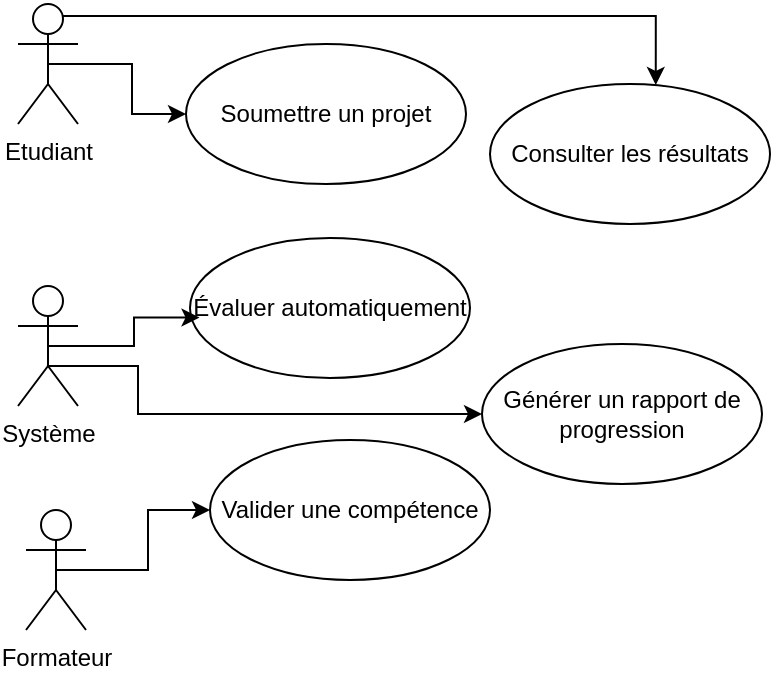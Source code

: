 <mxfile version="28.1.0">
  <diagram name="Page-1" id="CL4NqByKAbxEbBrcqaoR">
    <mxGraphModel dx="1056" dy="598" grid="1" gridSize="10" guides="1" tooltips="1" connect="1" arrows="1" fold="1" page="1" pageScale="1" pageWidth="827" pageHeight="1169" math="0" shadow="0">
      <root>
        <object label="" Etudiant="" id="0">
          <mxCell />
        </object>
        <mxCell id="1" parent="0" />
        <mxCell id="xggS5VsJ9kBAOA8I4eNx-1" value="Etudiant" style="shape=umlActor;verticalLabelPosition=bottom;verticalAlign=top;html=1;" parent="1" vertex="1">
          <mxGeometry x="60" y="300" width="30" height="60" as="geometry" />
        </mxCell>
        <mxCell id="xggS5VsJ9kBAOA8I4eNx-2" value="Système" style="shape=umlActor;verticalLabelPosition=bottom;verticalAlign=top;html=1;" parent="1" vertex="1">
          <mxGeometry x="60" y="441" width="30" height="60" as="geometry" />
        </mxCell>
        <mxCell id="xggS5VsJ9kBAOA8I4eNx-3" value="Formateur" style="shape=umlActor;verticalLabelPosition=bottom;verticalAlign=top;html=1;" parent="1" vertex="1">
          <mxGeometry x="64" y="553" width="30" height="60" as="geometry" />
        </mxCell>
        <mxCell id="xggS5VsJ9kBAOA8I4eNx-6" value="Soumettre un projet" style="ellipse;whiteSpace=wrap;html=1;" parent="1" vertex="1">
          <mxGeometry x="144" y="320" width="140" height="70" as="geometry" />
        </mxCell>
        <mxCell id="xggS5VsJ9kBAOA8I4eNx-7" value="Évaluer automatiquement" style="ellipse;whiteSpace=wrap;html=1;" parent="1" vertex="1">
          <mxGeometry x="146" y="417" width="140" height="70" as="geometry" />
        </mxCell>
        <mxCell id="xggS5VsJ9kBAOA8I4eNx-8" value="Valider une compétence" style="ellipse;whiteSpace=wrap;html=1;" parent="1" vertex="1">
          <mxGeometry x="156" y="518" width="140" height="70" as="geometry" />
        </mxCell>
        <mxCell id="xggS5VsJ9kBAOA8I4eNx-9" value="Consulter les résultats" style="ellipse;whiteSpace=wrap;html=1;" parent="1" vertex="1">
          <mxGeometry x="296" y="340" width="140" height="70" as="geometry" />
        </mxCell>
        <mxCell id="xggS5VsJ9kBAOA8I4eNx-10" value="Générer un rapport de progression" style="ellipse;whiteSpace=wrap;html=1;" parent="1" vertex="1">
          <mxGeometry x="292" y="470" width="140" height="70" as="geometry" />
        </mxCell>
        <mxCell id="xggS5VsJ9kBAOA8I4eNx-13" style="edgeStyle=orthogonalEdgeStyle;rounded=0;orthogonalLoop=1;jettySize=auto;html=1;exitX=0.5;exitY=0.5;exitDx=0;exitDy=0;exitPerimeter=0;entryX=0.034;entryY=0.568;entryDx=0;entryDy=0;entryPerimeter=0;" parent="1" source="xggS5VsJ9kBAOA8I4eNx-2" target="xggS5VsJ9kBAOA8I4eNx-7" edge="1">
          <mxGeometry relative="1" as="geometry" />
        </mxCell>
        <mxCell id="xggS5VsJ9kBAOA8I4eNx-14" style="edgeStyle=orthogonalEdgeStyle;rounded=0;orthogonalLoop=1;jettySize=auto;html=1;exitX=0.5;exitY=0.5;exitDx=0;exitDy=0;exitPerimeter=0;entryX=0;entryY=0.5;entryDx=0;entryDy=0;" parent="1" source="xggS5VsJ9kBAOA8I4eNx-1" target="xggS5VsJ9kBAOA8I4eNx-6" edge="1">
          <mxGeometry relative="1" as="geometry" />
        </mxCell>
        <mxCell id="xggS5VsJ9kBAOA8I4eNx-15" style="edgeStyle=orthogonalEdgeStyle;rounded=0;orthogonalLoop=1;jettySize=auto;html=1;exitX=0.5;exitY=0.5;exitDx=0;exitDy=0;exitPerimeter=0;" parent="1" source="xggS5VsJ9kBAOA8I4eNx-3" target="xggS5VsJ9kBAOA8I4eNx-8" edge="1">
          <mxGeometry relative="1" as="geometry" />
        </mxCell>
        <mxCell id="caCbFTeOiD1S4zZy4s62-1" style="edgeStyle=orthogonalEdgeStyle;rounded=0;orthogonalLoop=1;jettySize=auto;html=1;exitX=0.5;exitY=0.5;exitDx=0;exitDy=0;exitPerimeter=0;" edge="1" parent="1" target="xggS5VsJ9kBAOA8I4eNx-10">
          <mxGeometry relative="1" as="geometry">
            <mxPoint x="74.48" y="481" as="sourcePoint" />
            <mxPoint x="469.48" y="421" as="targetPoint" />
            <Array as="points">
              <mxPoint x="120" y="481" />
              <mxPoint x="120" y="505" />
            </Array>
          </mxGeometry>
        </mxCell>
        <mxCell id="caCbFTeOiD1S4zZy4s62-2" style="edgeStyle=orthogonalEdgeStyle;rounded=0;orthogonalLoop=1;jettySize=auto;html=1;exitX=0.75;exitY=0.1;exitDx=0;exitDy=0;exitPerimeter=0;entryX=0.592;entryY=0.007;entryDx=0;entryDy=0;entryPerimeter=0;" edge="1" parent="1" source="xggS5VsJ9kBAOA8I4eNx-1" target="xggS5VsJ9kBAOA8I4eNx-9">
          <mxGeometry relative="1" as="geometry">
            <mxPoint x="90" y="310.0" as="sourcePoint" />
            <mxPoint x="380" y="330.0" as="targetPoint" />
          </mxGeometry>
        </mxCell>
      </root>
    </mxGraphModel>
  </diagram>
</mxfile>
